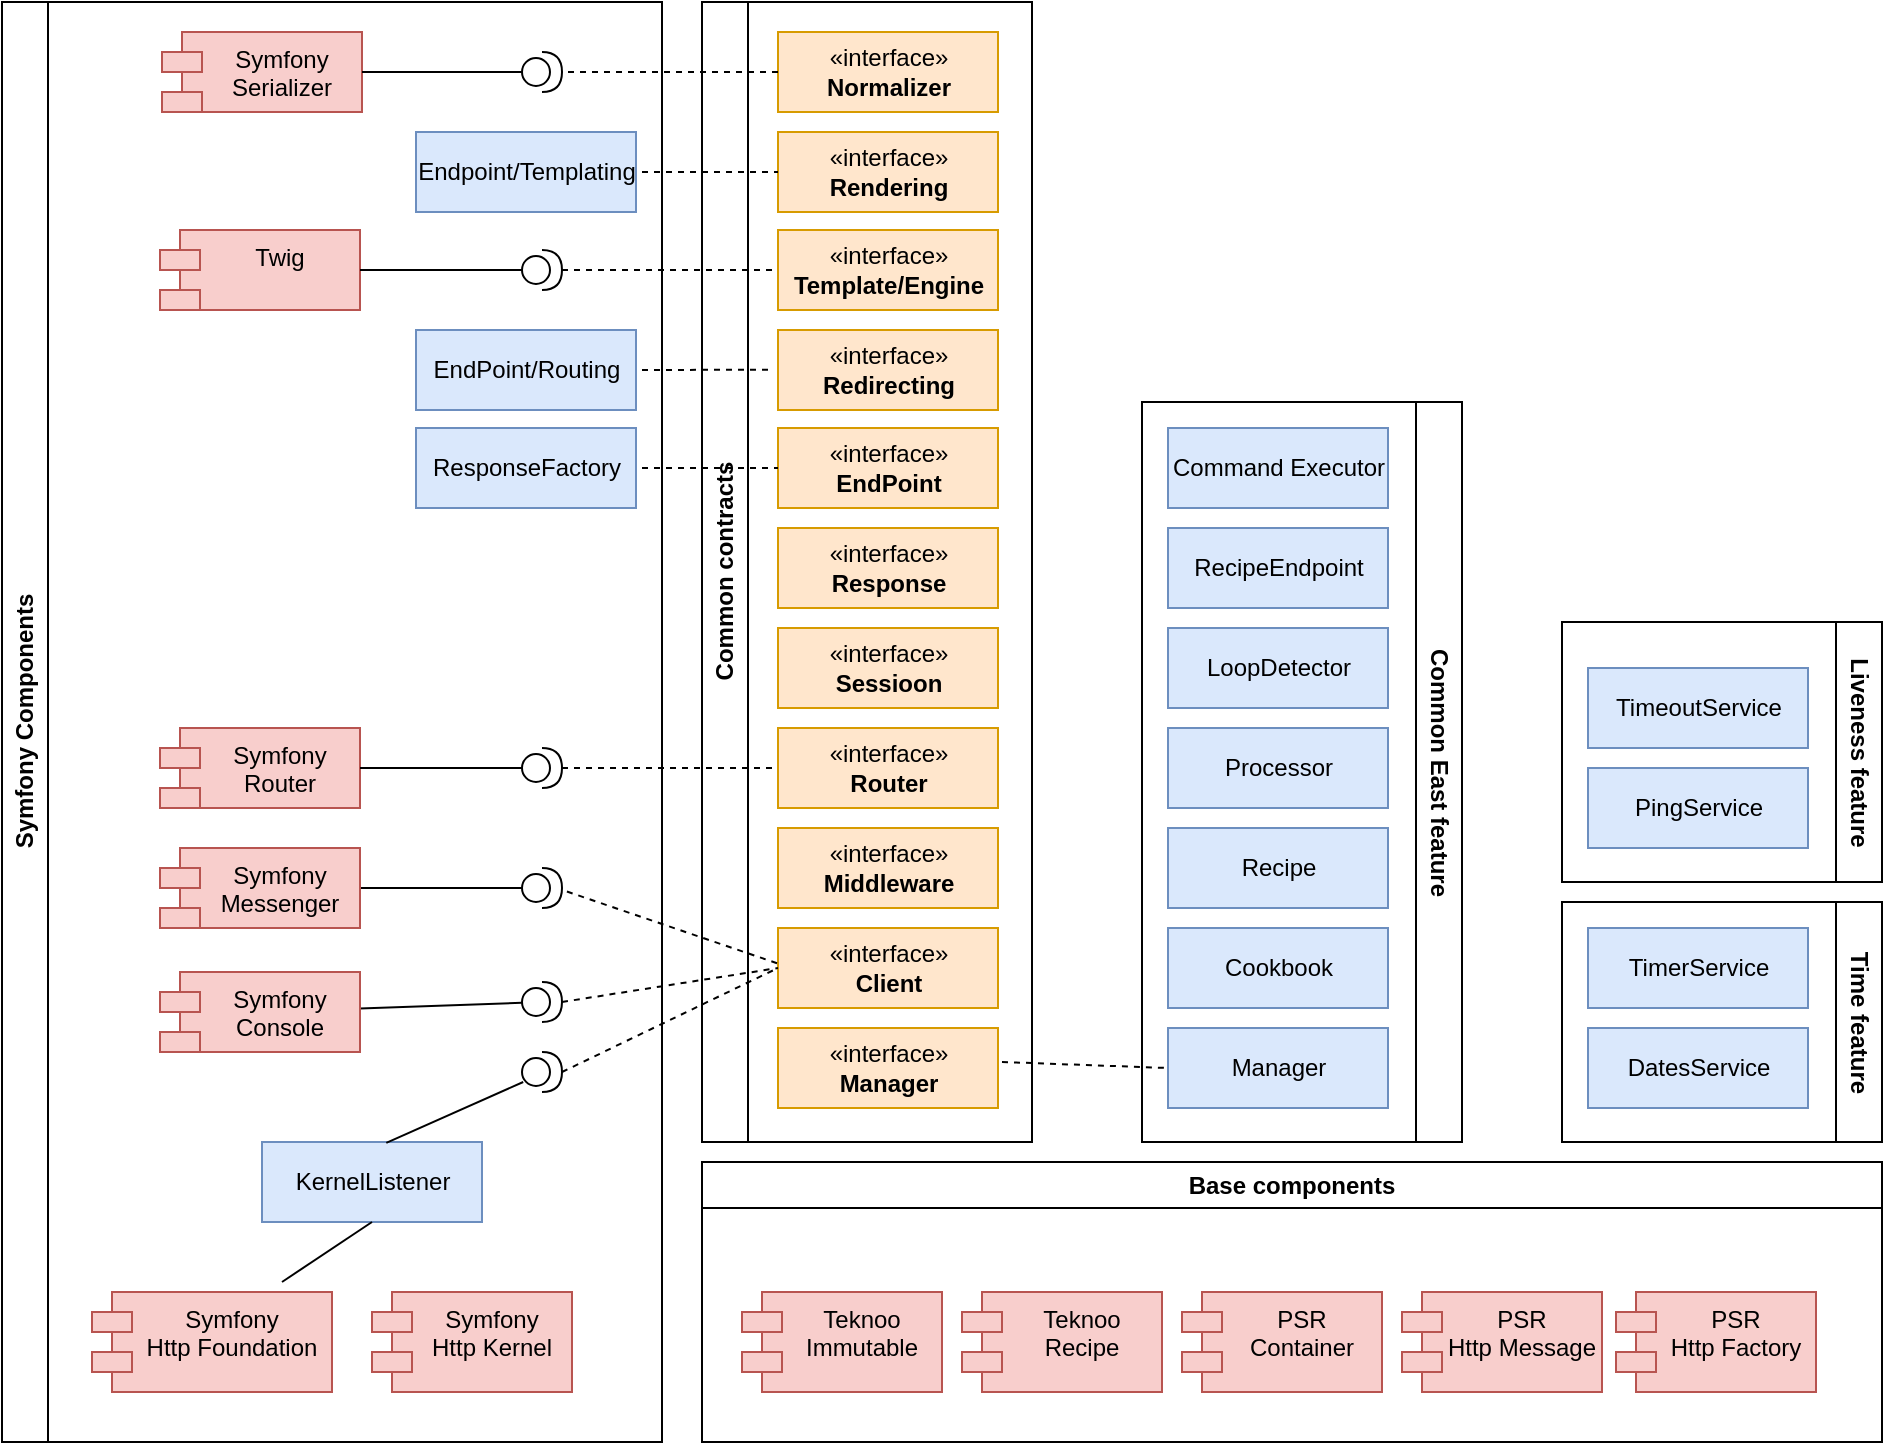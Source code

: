 <mxfile version="20.5.3" type="embed"><diagram id="7xv5iA07_mF9e4DVNpQf" name="Page-1"><mxGraphModel dx="1051" dy="2060" grid="1" gridSize="10" guides="1" tooltips="1" connect="1" arrows="1" fold="1" page="1" pageScale="1" pageWidth="827" pageHeight="1169" math="0" shadow="0"><root><mxCell id="0"/><mxCell id="1" parent="0"/><mxCell id="8" value="Symfony Components" style="swimlane;horizontal=0;whiteSpace=wrap;html=1;" parent="1" vertex="1"><mxGeometry x="20" y="-110" width="330" height="720" as="geometry"/></mxCell><mxCell id="7" value="Symfony&#10;Http Foundation" style="shape=module;align=left;spacingLeft=20;align=center;verticalAlign=top;fillColor=#f8cecc;strokeColor=#b85450;" parent="8" vertex="1"><mxGeometry x="45" y="645" width="120" height="50" as="geometry"/></mxCell><mxCell id="6" value="Symfony&#10;Http Kernel" style="shape=module;align=left;spacingLeft=20;align=center;verticalAlign=top;fillColor=#f8cecc;strokeColor=#b85450;" parent="8" vertex="1"><mxGeometry x="185" y="645" width="100" height="50" as="geometry"/></mxCell><mxCell id="64" value="" style="shape=providedRequiredInterface;html=1;verticalLabelPosition=bottom;sketch=0;" parent="8" vertex="1"><mxGeometry x="260" y="124" width="20" height="20" as="geometry"/></mxCell><mxCell id="78" value="" style="rounded=0;orthogonalLoop=1;jettySize=auto;html=1;endArrow=none;endFill=0;" parent="8" source="65" target="67" edge="1"><mxGeometry relative="1" as="geometry"/></mxCell><mxCell id="65" value="Symfony&#10;Console" style="shape=module;align=left;spacingLeft=20;align=center;verticalAlign=top;fillColor=#f8cecc;strokeColor=#b85450;" parent="8" vertex="1"><mxGeometry x="79" y="485" width="100" height="40" as="geometry"/></mxCell><mxCell id="68" value="" style="shape=providedRequiredInterface;html=1;verticalLabelPosition=bottom;sketch=0;" parent="8" vertex="1"><mxGeometry x="260" y="373" width="20" height="20" as="geometry"/></mxCell><mxCell id="67" value="" style="shape=providedRequiredInterface;html=1;verticalLabelPosition=bottom;sketch=0;" parent="8" vertex="1"><mxGeometry x="260" y="490" width="20" height="20" as="geometry"/></mxCell><mxCell id="69" value="" style="shape=providedRequiredInterface;html=1;verticalLabelPosition=bottom;sketch=0;" parent="8" vertex="1"><mxGeometry x="260" y="525" width="20" height="20" as="geometry"/></mxCell><mxCell id="77" value="" style="edgeStyle=orthogonalEdgeStyle;rounded=0;orthogonalLoop=1;jettySize=auto;html=1;endArrow=none;endFill=0;" parent="8" source="70" target="71" edge="1"><mxGeometry relative="1" as="geometry"/></mxCell><mxCell id="70" value="Symfony&#10;Messenger" style="shape=module;align=left;spacingLeft=20;align=center;verticalAlign=top;fillColor=#f8cecc;strokeColor=#b85450;" parent="8" vertex="1"><mxGeometry x="79" y="423" width="100" height="40" as="geometry"/></mxCell><mxCell id="71" value="" style="shape=providedRequiredInterface;html=1;verticalLabelPosition=bottom;sketch=0;" parent="8" vertex="1"><mxGeometry x="260" y="433" width="20" height="20" as="geometry"/></mxCell><mxCell id="73" value="" style="shape=providedRequiredInterface;html=1;verticalLabelPosition=bottom;sketch=0;" parent="8" vertex="1"><mxGeometry x="260" y="25" width="20" height="20" as="geometry"/></mxCell><mxCell id="91" value="ResponseFactory" style="html=1;fillColor=#dae8fc;strokeColor=#6c8ebf;" parent="8" vertex="1"><mxGeometry x="207" y="213" width="110" height="40" as="geometry"/></mxCell><mxCell id="92" value="Endpoint/Templating" style="html=1;fillColor=#dae8fc;strokeColor=#6c8ebf;" parent="8" vertex="1"><mxGeometry x="207" y="65" width="110" height="40" as="geometry"/></mxCell><mxCell id="93" value="KernelListener" style="html=1;fillColor=#dae8fc;strokeColor=#6c8ebf;" parent="8" vertex="1"><mxGeometry x="130" y="570" width="110" height="40" as="geometry"/></mxCell><mxCell id="94" value="" style="endArrow=none;html=1;rounded=0;entryX=0.03;entryY=0.75;entryDx=0;entryDy=0;endFill=0;entryPerimeter=0;exitX=0.565;exitY=0.01;exitDx=0;exitDy=0;exitPerimeter=0;" parent="8" source="93" target="69" edge="1"><mxGeometry width="50" height="50" relative="1" as="geometry"><mxPoint x="150" y="650" as="sourcePoint"/><mxPoint x="195" y="620" as="targetPoint"/></mxGeometry></mxCell><mxCell id="9" value="Base components" style="swimlane;whiteSpace=wrap;html=1;" parent="1" vertex="1"><mxGeometry x="370" y="470" width="590" height="140" as="geometry"/></mxCell><mxCell id="5" value="Teknoo&#10;Recipe" style="shape=module;align=left;spacingLeft=20;align=center;verticalAlign=top;fillColor=#f8cecc;strokeColor=#b85450;" parent="9" vertex="1"><mxGeometry x="130" y="65" width="100" height="50" as="geometry"/></mxCell><mxCell id="4" value="Teknoo&#10;Immutable" style="shape=module;align=left;spacingLeft=20;align=center;verticalAlign=top;fillColor=#f8cecc;strokeColor=#b85450;" parent="9" vertex="1"><mxGeometry x="20" y="65" width="100" height="50" as="geometry"/></mxCell><mxCell id="10" value="PSR&#10;Container" style="shape=module;align=left;spacingLeft=20;align=center;verticalAlign=top;fillColor=#f8cecc;strokeColor=#b85450;" parent="9" vertex="1"><mxGeometry x="240" y="65" width="100" height="50" as="geometry"/></mxCell><mxCell id="11" value="PSR&#10;Http Message" style="shape=module;align=left;spacingLeft=20;align=center;verticalAlign=top;fillColor=#f8cecc;strokeColor=#b85450;" parent="9" vertex="1"><mxGeometry x="350" y="65" width="100" height="50" as="geometry"/></mxCell><mxCell id="12" value="PSR&#10;Http Factory" style="shape=module;align=left;spacingLeft=20;align=center;verticalAlign=top;fillColor=#f8cecc;strokeColor=#b85450;" parent="9" vertex="1"><mxGeometry x="457" y="65" width="100" height="50" as="geometry"/></mxCell><mxCell id="13" value="Common contracts" style="swimlane;horizontal=0;whiteSpace=wrap;html=1;" parent="1" vertex="1"><mxGeometry x="370" y="-110" width="165" height="570" as="geometry"/></mxCell><mxCell id="14" value="«interface»&lt;br&gt;&lt;b&gt;Middleware&lt;/b&gt;" style="html=1;fillColor=#ffe6cc;strokeColor=#d79b00;" parent="13" vertex="1"><mxGeometry x="38" y="413" width="110" height="40" as="geometry"/></mxCell><mxCell id="15" value="«interface»&lt;br&gt;&lt;b&gt;Response&lt;/b&gt;" style="html=1;fillColor=#ffe6cc;strokeColor=#d79b00;" parent="13" vertex="1"><mxGeometry x="38" y="263" width="110" height="40" as="geometry"/></mxCell><mxCell id="16" value="«interface»&lt;br&gt;&lt;b&gt;EndPoint&lt;/b&gt;&lt;span style=&quot;color: rgba(0, 0, 0, 0); font-family: monospace; font-size: 0px; text-align: start;&quot;&gt;%3CmxGraphModel%3E%3Croot%3E%3CmxCell%20id%3D%220%22%2F%3E%3CmxCell%20id%3D%221%22%20parent%3D%220%22%2F%3E%3CmxCell%20id%3D%222%22%20value%3D%22%C2%ABinterface%C2%BB%26lt%3Bbr%26gt%3B%26lt%3Bb%26gt%3BResponse%26lt%3B%2Fb%26gt%3B%22%20style%3D%22html%3D1%3B%22%20vertex%3D%221%22%20parent%3D%221%22%3E%3CmxGeometry%20x%3D%22414%22%20y%3D%22360%22%20width%3D%22110%22%20height%3D%2240%22%20as%3D%22geometry%22%2F%3E%3C%2FmxCell%3E%3C%2Froot%3E%3C%2FmxGraphModel%3E&lt;/span&gt;" style="html=1;fillColor=#ffe6cc;strokeColor=#d79b00;" parent="13" vertex="1"><mxGeometry x="38" y="213" width="110" height="40" as="geometry"/></mxCell><mxCell id="17" value="«interface»&lt;br&gt;&lt;div style=&quot;text-align: center;&quot;&gt;&lt;span style=&quot;text-align: start; background-color: initial;&quot;&gt;&lt;b&gt;Template/Engine&lt;/b&gt;&lt;/span&gt;&lt;span style=&quot;color: rgba(0, 0, 0, 0); font-family: monospace; font-size: 0px; text-align: start; background-color: initial;&quot;&gt;%3CmxGraphModel%3E%3Croot%3E%3CmxCell%20id%3D%220%22%2F%3E%3CmxCell%20id%3D%221%22%20parent%3D%220%22%2F%3E%3CmxCell%20id%3D%222%22%20value%3D%22%C2%ABinterface%C2%BB%26lt%3Bbr%26gt%3B%26lt%3Bb%26gt%3BResponse%26lt%3B%2Fb%26gt%3B%22%20style%3D%22html%3D1%3B%22%20vertex%3D%221%22%20parent%3D%221%22%3E%3CmxGeometry%20x%3D%22414%22%20y%3D%22360%22%20width%3D%22110%22%20height%3D%2240%22%20as%3D%22geometry%22%2F%3E%3C%2FmxCell%3E%3C%2Froot%3E%3C%2FmxGraphModel%3E&lt;/span&gt;&lt;/div&gt;" style="html=1;fillColor=#ffe6cc;strokeColor=#d79b00;" parent="13" vertex="1"><mxGeometry x="38" y="114" width="110" height="40" as="geometry"/></mxCell><mxCell id="18" value="«interface»&lt;br&gt;&lt;b&gt;Rendering&lt;/b&gt;&lt;span style=&quot;color: rgba(0, 0, 0, 0); font-family: monospace; font-size: 0px; text-align: start;&quot;&gt;%3CmxGraphModel%3E%3Croot%3E%3CmxCell%20id%3D%220%22%2F%3E%3CmxCell%20id%3D%221%22%20parent%3D%220%22%2F%3E%3CmxCell%20id%3D%222%22%20value%3D%22%C2%ABinterface%C2%BB%26lt%3Bbr%26gt%3B%26lt%3Bb%26gt%3BResponse%26lt%3B%2Fb%26gt%3B%22%20style%3D%22html%3D1%3B%22%20vertex%3D%221%22%20parent%3D%221%22%3E%3CmxGeometry%20x%3D%22414%22%20y%3D%22360%22%20width%3D%22110%22%20height%3D%2240%22%20as%3D%22geometry%22%2F%3E%3C%2FmxCell%3E%3C%2Froot%3E%3C%2FmxGraphModel%3E&lt;/span&gt;" style="html=1;fillColor=#ffe6cc;strokeColor=#d79b00;" parent="13" vertex="1"><mxGeometry x="38" y="65" width="110" height="40" as="geometry"/></mxCell><mxCell id="21" value="«interface»&lt;br&gt;&lt;b&gt;Client&lt;/b&gt;" style="html=1;fillColor=#ffe6cc;strokeColor=#d79b00;" parent="13" vertex="1"><mxGeometry x="38" y="463" width="110" height="40" as="geometry"/></mxCell><mxCell id="22" value="«interface»&lt;br&gt;&lt;b&gt;Manager&lt;/b&gt;" style="html=1;fillColor=#ffe6cc;strokeColor=#d79b00;" parent="13" vertex="1"><mxGeometry x="38" y="513" width="110" height="40" as="geometry"/></mxCell><mxCell id="23" value="«interface»&lt;br&gt;&lt;b&gt;Normalizer&lt;/b&gt;" style="html=1;fillColor=#ffe6cc;strokeColor=#d79b00;" parent="13" vertex="1"><mxGeometry x="38" y="15" width="110" height="40" as="geometry"/></mxCell><mxCell id="24" value="«interface»&lt;br&gt;&lt;b&gt;Router&lt;/b&gt;" style="html=1;fillColor=#ffe6cc;strokeColor=#d79b00;" parent="13" vertex="1"><mxGeometry x="38" y="363" width="110" height="40" as="geometry"/></mxCell><mxCell id="25" value="«interface»&lt;br&gt;&lt;b&gt;Sessioon&lt;/b&gt;" style="html=1;fillColor=#ffe6cc;strokeColor=#d79b00;" parent="13" vertex="1"><mxGeometry x="38" y="313" width="110" height="40" as="geometry"/></mxCell><mxCell id="26" value="«interface»&lt;br&gt;&lt;b&gt;Redirecting&lt;/b&gt;&lt;span style=&quot;color: rgba(0, 0, 0, 0); font-family: monospace; font-size: 0px; text-align: start;&quot;&gt;%3CmxGraphModel%3E%3Croot%3E%3CmxCell%20id%3D%220%22%2F%3E%3CmxCell%20id%3D%221%22%20parent%3D%220%22%2F%3E%3CmxCell%20id%3D%222%22%20value%3D%22%C2%ABinterface%C2%BB%26lt%3Bbr%26gt%3B%26lt%3Bb%26gt%3BResponse%26lt%3B%2Fb%26gt%3B%22%20style%3D%22html%3D1%3B%22%20vertex%3D%221%22%20parent%3D%221%22%3E%3CmxGeometry%20x%3D%22414%22%20y%3D%22360%22%20width%3D%22110%22%20height%3D%2240%22%20as%3D%22geometry%22%2F%3E%3C%2FmxCell%3E%3C%2Froot%3E%3C%2FmxGraphModel%3E&lt;/span&gt;" style="html=1;fillColor=#ffe6cc;strokeColor=#d79b00;" parent="13" vertex="1"><mxGeometry x="38" y="164" width="110" height="40" as="geometry"/></mxCell><mxCell id="63" value="Twig" style="shape=module;align=left;spacingLeft=20;align=center;verticalAlign=top;fillColor=#f8cecc;strokeColor=#b85450;" parent="13" vertex="1"><mxGeometry x="-271" y="114" width="100" height="40" as="geometry"/></mxCell><mxCell id="66" value="Symfony&#10;Router" style="shape=module;align=left;spacingLeft=20;align=center;verticalAlign=top;fillColor=#f8cecc;strokeColor=#b85450;" parent="13" vertex="1"><mxGeometry x="-271" y="363" width="100" height="40" as="geometry"/></mxCell><mxCell id="72" value="Symfony&#10;Serializer" style="shape=module;align=left;spacingLeft=20;align=center;verticalAlign=top;fillColor=#f8cecc;strokeColor=#b85450;" parent="13" vertex="1"><mxGeometry x="-270" y="15" width="100" height="40" as="geometry"/></mxCell><mxCell id="90" value="EndPoint/Routing" style="html=1;fillColor=#dae8fc;strokeColor=#6c8ebf;" parent="13" vertex="1"><mxGeometry x="-143" y="164" width="110" height="40" as="geometry"/></mxCell><mxCell id="96" value="" style="endArrow=none;html=1;rounded=0;entryX=-0.027;entryY=0.496;entryDx=0;entryDy=0;dashed=1;entryPerimeter=0;" parent="13" target="26" edge="1"><mxGeometry width="50" height="50" relative="1" as="geometry"><mxPoint x="-30" y="184" as="sourcePoint"/><mxPoint x="58" y="154" as="targetPoint"/></mxGeometry></mxCell><mxCell id="39" value="Common East feature" style="swimlane;horizontal=0;whiteSpace=wrap;html=1;rotation=-180;" parent="1" vertex="1"><mxGeometry x="590" y="90" width="160" height="370" as="geometry"/></mxCell><mxCell id="40" value="Manager" style="html=1;fillColor=#dae8fc;strokeColor=#6c8ebf;" parent="39" vertex="1"><mxGeometry x="13" y="313" width="110" height="40" as="geometry"/></mxCell><mxCell id="44" value="Cookbook" style="html=1;fillColor=#dae8fc;strokeColor=#6c8ebf;" parent="39" vertex="1"><mxGeometry x="13" y="263" width="110" height="40" as="geometry"/></mxCell><mxCell id="45" value="Recipe" style="html=1;fillColor=#dae8fc;strokeColor=#6c8ebf;" parent="39" vertex="1"><mxGeometry x="13" y="213" width="110" height="40" as="geometry"/></mxCell><mxCell id="46" value="Processor" style="html=1;fillColor=#dae8fc;strokeColor=#6c8ebf;" parent="39" vertex="1"><mxGeometry x="13" y="163" width="110" height="40" as="geometry"/></mxCell><mxCell id="47" value="LoopDetector" style="html=1;fillColor=#dae8fc;strokeColor=#6c8ebf;" parent="39" vertex="1"><mxGeometry x="13" y="113" width="110" height="40" as="geometry"/></mxCell><mxCell id="60" value="RecipeEndpoint" style="html=1;fillColor=#dae8fc;strokeColor=#6c8ebf;" parent="39" vertex="1"><mxGeometry x="13" y="63" width="110" height="40" as="geometry"/></mxCell><mxCell id="61" value="Command Executor" style="html=1;fillColor=#dae8fc;strokeColor=#6c8ebf;" parent="39" vertex="1"><mxGeometry x="13" y="13" width="110" height="40" as="geometry"/></mxCell><mxCell id="48" value="Time feature" style="swimlane;horizontal=0;whiteSpace=wrap;html=1;rotation=-180;" parent="1" vertex="1"><mxGeometry x="800" y="340" width="160" height="120" as="geometry"/></mxCell><mxCell id="49" value="DatesService" style="html=1;fillColor=#dae8fc;strokeColor=#6c8ebf;" parent="48" vertex="1"><mxGeometry x="13" y="63" width="110" height="40" as="geometry"/></mxCell><mxCell id="50" value="TimerService" style="html=1;fillColor=#dae8fc;strokeColor=#6c8ebf;" parent="48" vertex="1"><mxGeometry x="13" y="13" width="110" height="40" as="geometry"/></mxCell><mxCell id="54" value="Liveness feature" style="swimlane;horizontal=0;whiteSpace=wrap;html=1;rotation=-180;" parent="1" vertex="1"><mxGeometry x="800" y="200" width="160" height="130" as="geometry"/></mxCell><mxCell id="55" value="PingService" style="html=1;fillColor=#dae8fc;strokeColor=#6c8ebf;" parent="54" vertex="1"><mxGeometry x="13" y="73" width="110" height="40" as="geometry"/></mxCell><mxCell id="56" value="TimeoutService" style="html=1;fillColor=#dae8fc;strokeColor=#6c8ebf;" parent="54" vertex="1"><mxGeometry x="13" y="23" width="110" height="40" as="geometry"/></mxCell><mxCell id="74" value="" style="edgeStyle=orthogonalEdgeStyle;rounded=0;orthogonalLoop=1;jettySize=auto;html=1;endArrow=none;endFill=0;" parent="1" source="72" target="73" edge="1"><mxGeometry relative="1" as="geometry"/></mxCell><mxCell id="75" value="" style="edgeStyle=orthogonalEdgeStyle;rounded=0;orthogonalLoop=1;jettySize=auto;html=1;endArrow=none;endFill=0;" parent="1" source="63" target="64" edge="1"><mxGeometry relative="1" as="geometry"/></mxCell><mxCell id="76" value="" style="edgeStyle=orthogonalEdgeStyle;rounded=0;orthogonalLoop=1;jettySize=auto;html=1;endArrow=none;endFill=0;" parent="1" source="66" target="68" edge="1"><mxGeometry relative="1" as="geometry"/></mxCell><mxCell id="79" value="" style="endArrow=none;html=1;rounded=0;entryX=0.5;entryY=1;entryDx=0;entryDy=0;endFill=0;" parent="1" target="93" edge="1"><mxGeometry width="50" height="50" relative="1" as="geometry"><mxPoint x="160" y="530" as="sourcePoint"/><mxPoint x="310" y="370" as="targetPoint"/></mxGeometry></mxCell><mxCell id="80" value="" style="endArrow=none;html=1;rounded=0;entryX=1;entryY=0.5;entryDx=0;entryDy=0;entryPerimeter=0;dashed=1;" parent="1" source="23" target="73" edge="1"><mxGeometry width="50" height="50" relative="1" as="geometry"><mxPoint x="260" y="10" as="sourcePoint"/><mxPoint x="310" y="-40" as="targetPoint"/></mxGeometry></mxCell><mxCell id="81" value="" style="endArrow=none;html=1;rounded=0;entryX=0;entryY=0.5;entryDx=0;entryDy=0;exitX=1;exitY=0.5;exitDx=0;exitDy=0;exitPerimeter=0;dashed=1;" parent="1" source="64" target="17" edge="1"><mxGeometry width="50" height="50" relative="1" as="geometry"><mxPoint x="260" y="50" as="sourcePoint"/><mxPoint x="310" as="targetPoint"/></mxGeometry></mxCell><mxCell id="82" value="" style="endArrow=none;html=1;rounded=0;exitX=1;exitY=0.5;exitDx=0;exitDy=0;exitPerimeter=0;dashed=1;" parent="1" source="68" target="24" edge="1"><mxGeometry width="50" height="50" relative="1" as="geometry"><mxPoint x="260" y="240" as="sourcePoint"/><mxPoint x="400" y="270" as="targetPoint"/></mxGeometry></mxCell><mxCell id="86" value="" style="endArrow=none;html=1;rounded=0;entryX=0.007;entryY=0.451;entryDx=0;entryDy=0;entryPerimeter=0;exitX=1.123;exitY=0.588;exitDx=0;exitDy=0;exitPerimeter=0;dashed=1;" parent="1" source="71" target="21" edge="1"><mxGeometry width="50" height="50" relative="1" as="geometry"><mxPoint x="260" y="360" as="sourcePoint"/><mxPoint x="310" y="310" as="targetPoint"/></mxGeometry></mxCell><mxCell id="87" value="" style="endArrow=none;html=1;rounded=0;exitX=1;exitY=0.5;exitDx=0;exitDy=0;exitPerimeter=0;entryX=0;entryY=0.5;entryDx=0;entryDy=0;dashed=1;" parent="1" source="67" target="21" edge="1"><mxGeometry width="50" height="50" relative="1" as="geometry"><mxPoint x="330" y="400" as="sourcePoint"/><mxPoint x="380" y="350" as="targetPoint"/></mxGeometry></mxCell><mxCell id="88" value="" style="endArrow=none;html=1;rounded=0;exitX=1;exitY=0.5;exitDx=0;exitDy=0;exitPerimeter=0;entryX=0;entryY=0.5;entryDx=0;entryDy=0;dashed=1;" parent="1" source="69" target="21" edge="1"><mxGeometry width="50" height="50" relative="1" as="geometry"><mxPoint x="320" y="450" as="sourcePoint"/><mxPoint x="370" y="400" as="targetPoint"/></mxGeometry></mxCell><mxCell id="89" value="" style="endArrow=none;html=1;rounded=0;entryX=0;entryY=0.5;entryDx=0;entryDy=0;dashed=1;" parent="1" target="40" edge="1"><mxGeometry width="50" height="50" relative="1" as="geometry"><mxPoint x="520" y="420" as="sourcePoint"/><mxPoint x="418" y="383" as="targetPoint"/></mxGeometry></mxCell><mxCell id="95" value="" style="endArrow=none;html=1;rounded=0;entryX=0;entryY=0.5;entryDx=0;entryDy=0;dashed=1;" parent="1" target="16" edge="1"><mxGeometry width="50" height="50" relative="1" as="geometry"><mxPoint x="340" y="123" as="sourcePoint"/><mxPoint x="418" y="34" as="targetPoint"/></mxGeometry></mxCell><mxCell id="97" value="" style="endArrow=none;html=1;rounded=0;entryX=0;entryY=0.5;entryDx=0;entryDy=0;dashed=1;" parent="1" target="18" edge="1"><mxGeometry width="50" height="50" relative="1" as="geometry"><mxPoint x="340" y="-25" as="sourcePoint"/><mxPoint x="438" y="54" as="targetPoint"/></mxGeometry></mxCell></root></mxGraphModel></diagram></mxfile>